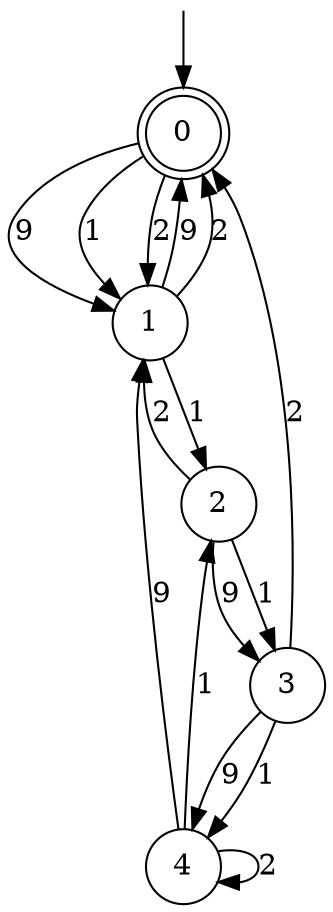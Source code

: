 digraph g {

	s0 [shape="doublecircle" label="0"];
	s1 [shape="circle" label="1"];
	s2 [shape="circle" label="2"];
	s3 [shape="circle" label="3"];
	s4 [shape="circle" label="4"];
	s0 -> s1 [label="9"];
	s0 -> s1 [label="1"];
	s0 -> s1 [label="2"];
	s1 -> s0 [label="9"];
	s1 -> s2 [label="1"];
	s1 -> s0 [label="2"];
	s2 -> s3 [label="9"];
	s2 -> s3 [label="1"];
	s2 -> s1 [label="2"];
	s3 -> s4 [label="9"];
	s3 -> s4 [label="1"];
	s3 -> s0 [label="2"];
	s4 -> s1 [label="9"];
	s4 -> s2 [label="1"];
	s4 -> s4 [label="2"];

__start0 [label="" shape="none" width="0" height="0"];
__start0 -> s0;

}

